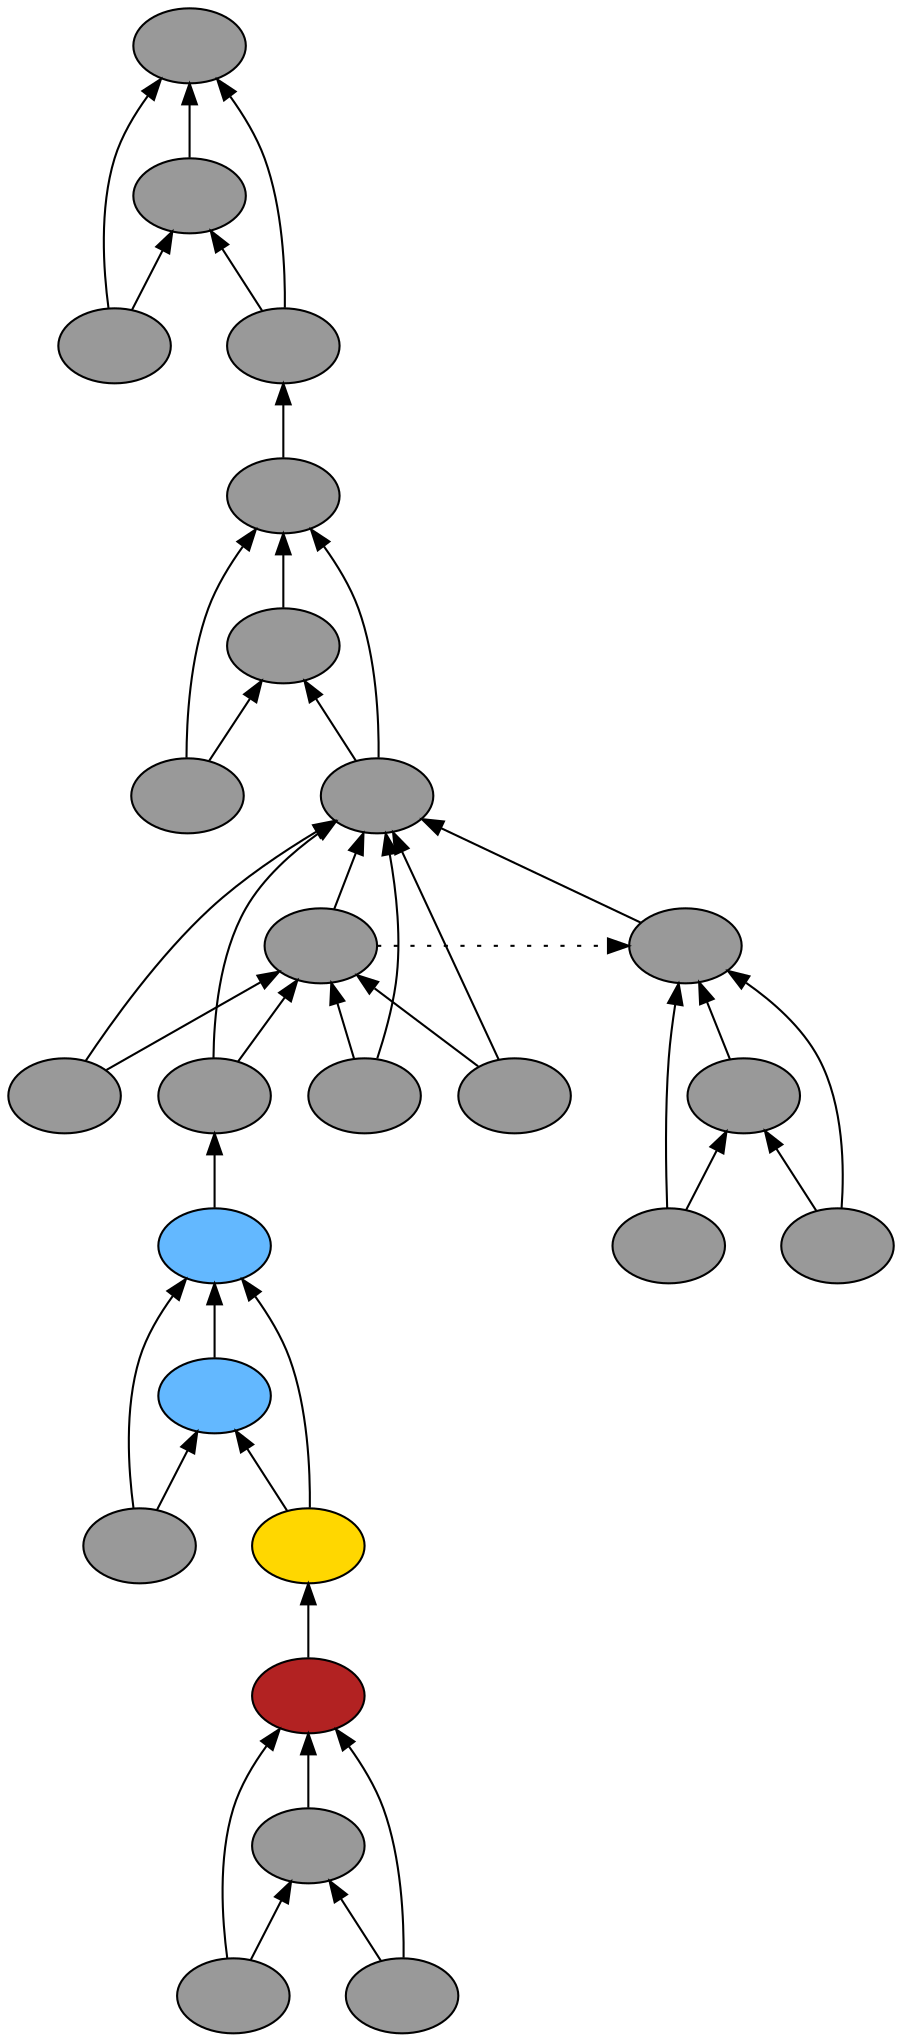 digraph {
rankdir=BT
fontsize=24
subgraph clster1 {
subgraph clster2 {
"22140848"["fillcolor"="firebrick" "fontsize"="24" "label"="" "shape"="ellipse" "style"="filled" ]
"26627328"["fillcolor"="grey60" "fontsize"="24" "label"="" "shape"="ellipse" "style"="filled" ]
"21285312"["fillcolor"="grey60" "fontsize"="24" "label"="" "shape"="ellipse" "style"="filled" ]
"17556832"["fillcolor"="grey60" "fontsize"="24" "label"="" "shape"="ellipse" "style"="filled" ]
}

subgraph clster3 {
"21669504"["fillcolor"="steelblue1" "fontsize"="24" "label"="" "shape"="ellipse" "style"="filled" ]
"21569072"["fillcolor"="steelblue1" "fontsize"="24" "label"="" "shape"="ellipse" "style"="filled" ]
"19964176"["fillcolor"="grey60" "fontsize"="24" "label"="" "shape"="ellipse" "style"="filled" ]
"21594288"["fillcolor"="gold" "fontsize"="24" "label"="" "shape"="ellipse" "style"="filled" ]
}

subgraph clster4 {
"19263232"["fillcolor"="grey60" "fontsize"="24" "label"="" "shape"="ellipse" "style"="filled" ]
"21253792"["fillcolor"="grey60" "fontsize"="24" "label"="" "shape"="ellipse" "style"="filled" ]
"20544160"["fillcolor"="grey60" "fontsize"="24" "label"="" "shape"="ellipse" "style"="filled" ]
"21008016"["fillcolor"="grey60" "fontsize"="24" "label"="" "shape"="ellipse" "style"="filled" ]
"21054944"["fillcolor"="grey60" "fontsize"="24" "label"="" "shape"="ellipse" "style"="filled" ]
"19161760"["fillcolor"="grey60" "fontsize"="24" "label"="" "shape"="ellipse" "style"="filled" ]
"20657840"["fillcolor"="grey60" "fontsize"="24" "label"="" "shape"="ellipse" "style"="filled" ]
"19527392"["fillcolor"="grey60" "fontsize"="24" "label"="" "shape"="ellipse" "style"="filled" ]
"20003376"["fillcolor"="grey60" "fontsize"="24" "label"="" "shape"="ellipse" "style"="filled" ]
}

subgraph clster5 {
"21242832"["fillcolor"="grey60" "fontsize"="24" "label"="" "shape"="ellipse" "style"="filled" ]
"25697616"["fillcolor"="grey60" "fontsize"="24" "label"="" "shape"="ellipse" "style"="filled" ]
"19555728"["fillcolor"="grey60" "fontsize"="24" "label"="" "shape"="ellipse" "style"="filled" ]
"19730320"["fillcolor"="grey60" "fontsize"="24" "label"="" "shape"="ellipse" "style"="filled" ]
}

}

subgraph clster6 {
"19757488"["fillcolor"="grey60" "fontsize"="24" "label"="" "shape"="ellipse" "style"="filled" ]
"19542832"["fillcolor"="grey60" "fontsize"="24" "label"="" "shape"="ellipse" "style"="filled" ]
"19090464"["fillcolor"="grey60" "fontsize"="24" "label"="" "shape"="ellipse" "style"="filled" ]
"21585232"["fillcolor"="grey60" "fontsize"="24" "label"="" "shape"="ellipse" "style"="filled" ]
}

"20544160" -> "19263232"["arrowhead"="normal" "color"="black" "constraint"="true" "style"="solid" ]
"20544160" -> "21253792"["arrowhead"="normal" "color"="black" "constraint"="true" "style"="solid" ]
"21008016" -> "19263232"["arrowhead"="normal" "color"="black" "constraint"="true" "style"="solid" ]
"21008016" -> "21253792"["arrowhead"="normal" "color"="black" "constraint"="true" "style"="solid" ]
"19161760" -> "21008016"["arrowhead"="normal" "color"="black" "constraint"="true" "style"="solid" ]
"19161760" -> "21054944"["arrowhead"="normal" "color"="black" "constraint"="true" "style"="solid" ]
"20657840" -> "21008016"["arrowhead"="normal" "color"="black" "constraint"="true" "style"="solid" ]
"20657840" -> "21054944"["arrowhead"="normal" "color"="black" "constraint"="true" "style"="solid" ]
"21669504" -> "20657840"["arrowhead"="normal" "color"="black" "constraint"="true" "style"="solid" ]
"19527392" -> "21008016"["arrowhead"="normal" "color"="black" "constraint"="true" "style"="solid" ]
"19527392" -> "21054944"["arrowhead"="normal" "color"="black" "constraint"="true" "style"="solid" ]
"20003376" -> "21008016"["arrowhead"="normal" "color"="black" "constraint"="true" "style"="solid" ]
"20003376" -> "21054944"["arrowhead"="normal" "color"="black" "constraint"="true" "style"="solid" ]
"21054944" -> "21008016"["arrowhead"="normal" "color"="black" "constraint"="true" "style"="solid" ]
"19757488" -> "21008016"["arrowhead"="normal" "color"="black" "constraint"="true" "style"="solid" ]
"21054944" -> "19757488"["arrowhead"="normal" "color"="black" "constraint"="false" "style"="dotted" ]
"21253792" -> "19263232"["arrowhead"="normal" "color"="black" "constraint"="true" "style"="solid" ]
"19090464" -> "19757488"["arrowhead"="normal" "color"="black" "constraint"="true" "style"="solid" ]
"19090464" -> "19542832"["arrowhead"="normal" "color"="black" "constraint"="true" "style"="solid" ]
"21585232" -> "19757488"["arrowhead"="normal" "color"="black" "constraint"="true" "style"="solid" ]
"21585232" -> "19542832"["arrowhead"="normal" "color"="black" "constraint"="true" "style"="solid" ]
"19542832" -> "19757488"["arrowhead"="normal" "color"="black" "constraint"="true" "style"="solid" ]
"19555728" -> "21242832"["arrowhead"="normal" "color"="black" "constraint"="true" "style"="solid" ]
"19555728" -> "25697616"["arrowhead"="normal" "color"="black" "constraint"="true" "style"="solid" ]
"19730320" -> "21242832"["arrowhead"="normal" "color"="black" "constraint"="true" "style"="solid" ]
"19730320" -> "25697616"["arrowhead"="normal" "color"="black" "constraint"="true" "style"="solid" ]
"19263232" -> "19730320"["arrowhead"="normal" "color"="black" "constraint"="true" "style"="solid" ]
"25697616" -> "21242832"["arrowhead"="normal" "color"="black" "constraint"="true" "style"="solid" ]
"19964176" -> "21669504"["arrowhead"="normal" "color"="black" "constraint"="true" "style"="solid" ]
"19964176" -> "21569072"["arrowhead"="normal" "color"="black" "constraint"="true" "style"="solid" ]
"21594288" -> "21669504"["arrowhead"="normal" "color"="black" "constraint"="true" "style"="solid" ]
"21594288" -> "21569072"["arrowhead"="normal" "color"="black" "constraint"="true" "style"="solid" ]
"22140848" -> "21594288"["arrowhead"="normal" "color"="black" "constraint"="true" "style"="solid" ]
"21569072" -> "21669504"["arrowhead"="normal" "color"="black" "constraint"="true" "style"="solid" ]
"21285312" -> "22140848"["arrowhead"="normal" "color"="black" "constraint"="true" "style"="solid" ]
"21285312" -> "26627328"["arrowhead"="normal" "color"="black" "constraint"="true" "style"="solid" ]
"17556832" -> "22140848"["arrowhead"="normal" "color"="black" "constraint"="true" "style"="solid" ]
"17556832" -> "26627328"["arrowhead"="normal" "color"="black" "constraint"="true" "style"="solid" ]
"26627328" -> "22140848"["arrowhead"="normal" "color"="black" "constraint"="true" "style"="solid" ]

}
